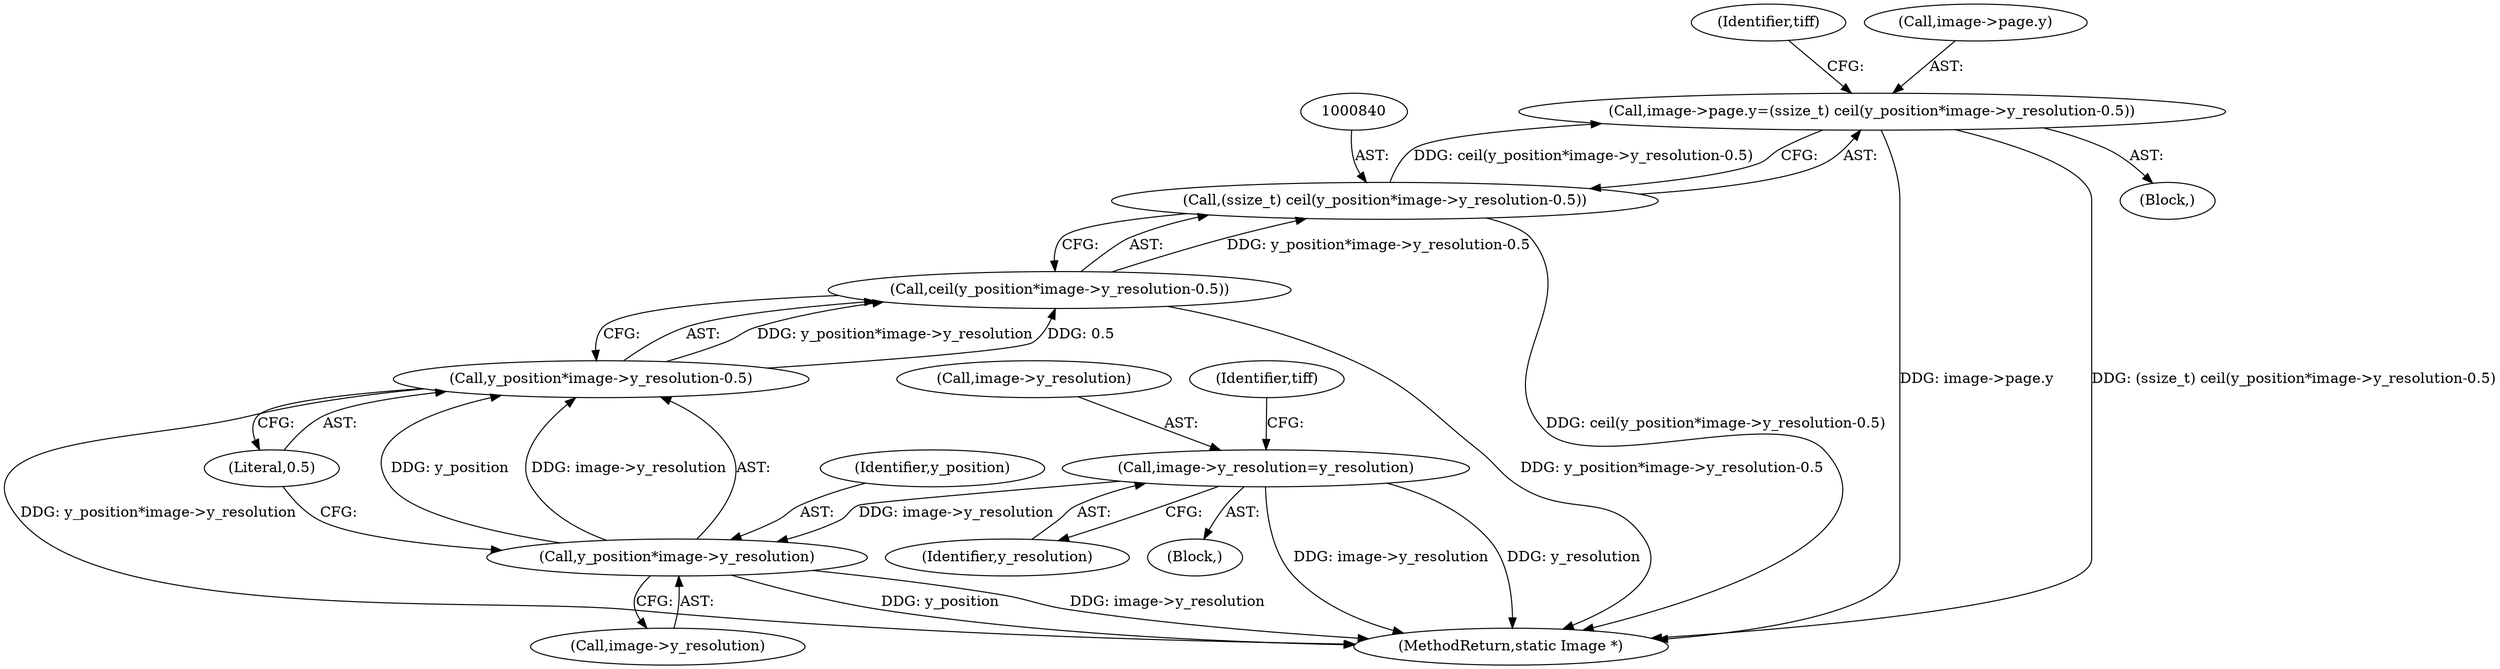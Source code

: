 digraph "0_ImageMagick_c073a7712d82476b5fbee74856c46b88af9c3175@pointer" {
"1000833" [label="(Call,image->page.y=(ssize_t) ceil(y_position*image->y_resolution-0.5))"];
"1000839" [label="(Call,(ssize_t) ceil(y_position*image->y_resolution-0.5))"];
"1000841" [label="(Call,ceil(y_position*image->y_resolution-0.5))"];
"1000842" [label="(Call,y_position*image->y_resolution-0.5)"];
"1000843" [label="(Call,y_position*image->y_resolution)"];
"1000768" [label="(Call,image->y_resolution=y_resolution)"];
"1003421" [label="(MethodReturn,static Image *)"];
"1000845" [label="(Call,image->y_resolution)"];
"1000848" [label="(Literal,0.5)"];
"1000816" [label="(Block,)"];
"1000762" [label="(Block,)"];
"1000844" [label="(Identifier,y_position)"];
"1000769" [label="(Call,image->y_resolution)"];
"1000841" [label="(Call,ceil(y_position*image->y_resolution-0.5))"];
"1000833" [label="(Call,image->page.y=(ssize_t) ceil(y_position*image->y_resolution-0.5))"];
"1000852" [label="(Identifier,tiff)"];
"1000842" [label="(Call,y_position*image->y_resolution-0.5)"];
"1000843" [label="(Call,y_position*image->y_resolution)"];
"1000776" [label="(Identifier,tiff)"];
"1000768" [label="(Call,image->y_resolution=y_resolution)"];
"1000772" [label="(Identifier,y_resolution)"];
"1000834" [label="(Call,image->page.y)"];
"1000839" [label="(Call,(ssize_t) ceil(y_position*image->y_resolution-0.5))"];
"1000833" -> "1000816"  [label="AST: "];
"1000833" -> "1000839"  [label="CFG: "];
"1000834" -> "1000833"  [label="AST: "];
"1000839" -> "1000833"  [label="AST: "];
"1000852" -> "1000833"  [label="CFG: "];
"1000833" -> "1003421"  [label="DDG: image->page.y"];
"1000833" -> "1003421"  [label="DDG: (ssize_t) ceil(y_position*image->y_resolution-0.5)"];
"1000839" -> "1000833"  [label="DDG: ceil(y_position*image->y_resolution-0.5)"];
"1000839" -> "1000841"  [label="CFG: "];
"1000840" -> "1000839"  [label="AST: "];
"1000841" -> "1000839"  [label="AST: "];
"1000839" -> "1003421"  [label="DDG: ceil(y_position*image->y_resolution-0.5)"];
"1000841" -> "1000839"  [label="DDG: y_position*image->y_resolution-0.5"];
"1000841" -> "1000842"  [label="CFG: "];
"1000842" -> "1000841"  [label="AST: "];
"1000841" -> "1003421"  [label="DDG: y_position*image->y_resolution-0.5"];
"1000842" -> "1000841"  [label="DDG: y_position*image->y_resolution"];
"1000842" -> "1000841"  [label="DDG: 0.5"];
"1000842" -> "1000848"  [label="CFG: "];
"1000843" -> "1000842"  [label="AST: "];
"1000848" -> "1000842"  [label="AST: "];
"1000842" -> "1003421"  [label="DDG: y_position*image->y_resolution"];
"1000843" -> "1000842"  [label="DDG: y_position"];
"1000843" -> "1000842"  [label="DDG: image->y_resolution"];
"1000843" -> "1000845"  [label="CFG: "];
"1000844" -> "1000843"  [label="AST: "];
"1000845" -> "1000843"  [label="AST: "];
"1000848" -> "1000843"  [label="CFG: "];
"1000843" -> "1003421"  [label="DDG: y_position"];
"1000843" -> "1003421"  [label="DDG: image->y_resolution"];
"1000768" -> "1000843"  [label="DDG: image->y_resolution"];
"1000768" -> "1000762"  [label="AST: "];
"1000768" -> "1000772"  [label="CFG: "];
"1000769" -> "1000768"  [label="AST: "];
"1000772" -> "1000768"  [label="AST: "];
"1000776" -> "1000768"  [label="CFG: "];
"1000768" -> "1003421"  [label="DDG: image->y_resolution"];
"1000768" -> "1003421"  [label="DDG: y_resolution"];
}
